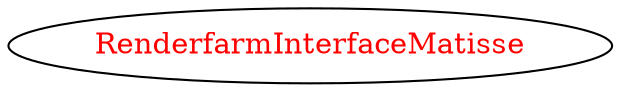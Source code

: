 digraph dependencyGraph {
 concentrate=true;
 ranksep="2.0";
 rankdir="LR"; 
 splines="ortho";
"RenderfarmInterfaceMatisse" [fontcolor="red"];
}